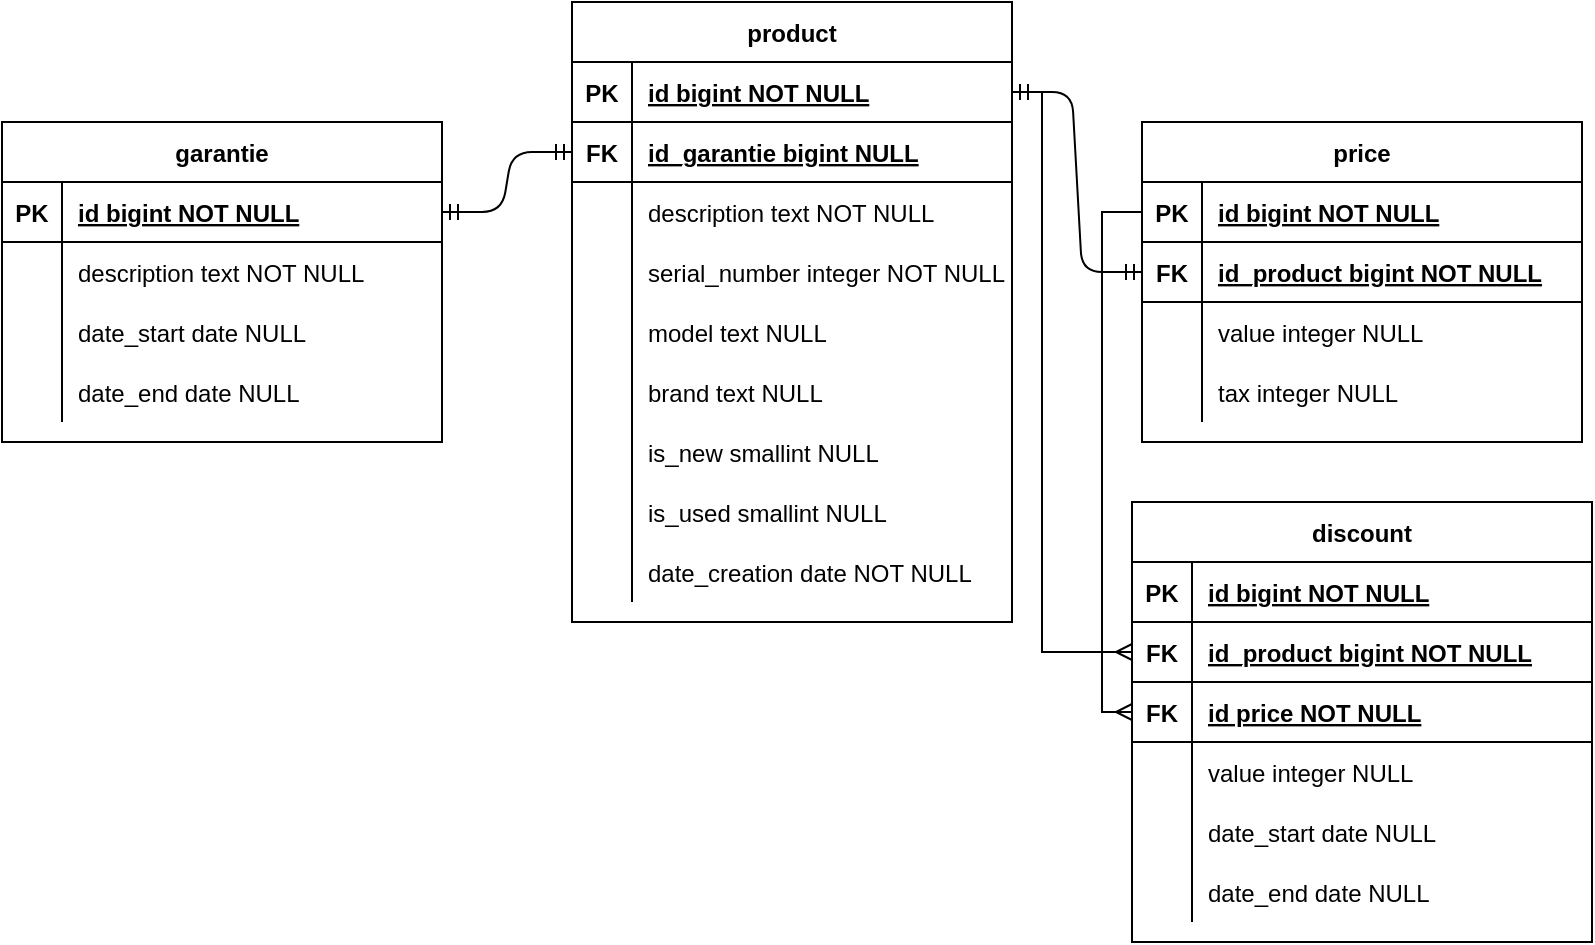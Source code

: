 <mxfile version="14.8.3" type="github">
  <diagram id="R2lEEEUBdFMjLlhIrx00" name="Page-1">
    <mxGraphModel dx="1182" dy="1832" grid="1" gridSize="10" guides="1" tooltips="1" connect="1" arrows="1" fold="1" page="1" pageScale="1" pageWidth="850" pageHeight="1100" math="0" shadow="0" extFonts="Permanent Marker^https://fonts.googleapis.com/css?family=Permanent+Marker">
      <root>
        <mxCell id="0" />
        <mxCell id="1" parent="0" />
        <mxCell id="xagKB5DLQkzwOVzmP2za-1" value="product" style="shape=table;startSize=30;container=1;collapsible=1;childLayout=tableLayout;fixedRows=1;rowLines=0;fontStyle=1;align=center;resizeLast=1;" vertex="1" parent="1">
          <mxGeometry x="315" y="-660" width="220" height="310" as="geometry" />
        </mxCell>
        <mxCell id="xagKB5DLQkzwOVzmP2za-2" value="" style="shape=partialRectangle;collapsible=0;dropTarget=0;pointerEvents=0;fillColor=none;top=0;left=0;bottom=1;right=0;points=[[0,0.5],[1,0.5]];portConstraint=eastwest;" vertex="1" parent="xagKB5DLQkzwOVzmP2za-1">
          <mxGeometry y="30" width="220" height="30" as="geometry" />
        </mxCell>
        <mxCell id="xagKB5DLQkzwOVzmP2za-3" value="PK" style="shape=partialRectangle;connectable=0;fillColor=none;top=0;left=0;bottom=0;right=0;fontStyle=1;overflow=hidden;" vertex="1" parent="xagKB5DLQkzwOVzmP2za-2">
          <mxGeometry width="30" height="30" as="geometry" />
        </mxCell>
        <mxCell id="xagKB5DLQkzwOVzmP2za-4" value="id bigint NOT NULL" style="shape=partialRectangle;connectable=0;fillColor=none;top=0;left=0;bottom=0;right=0;align=left;spacingLeft=6;fontStyle=5;overflow=hidden;" vertex="1" parent="xagKB5DLQkzwOVzmP2za-2">
          <mxGeometry x="30" width="190" height="30" as="geometry" />
        </mxCell>
        <mxCell id="xagKB5DLQkzwOVzmP2za-26" value="" style="shape=partialRectangle;collapsible=0;dropTarget=0;pointerEvents=0;fillColor=none;top=0;left=0;bottom=1;right=0;points=[[0,0.5],[1,0.5]];portConstraint=eastwest;" vertex="1" parent="xagKB5DLQkzwOVzmP2za-1">
          <mxGeometry y="60" width="220" height="30" as="geometry" />
        </mxCell>
        <mxCell id="xagKB5DLQkzwOVzmP2za-27" value="FK" style="shape=partialRectangle;connectable=0;fillColor=none;top=0;left=0;bottom=0;right=0;fontStyle=1;overflow=hidden;" vertex="1" parent="xagKB5DLQkzwOVzmP2za-26">
          <mxGeometry width="30" height="30" as="geometry" />
        </mxCell>
        <mxCell id="xagKB5DLQkzwOVzmP2za-28" value="id_garantie bigint NULL" style="shape=partialRectangle;connectable=0;fillColor=none;top=0;left=0;bottom=0;right=0;align=left;spacingLeft=6;fontStyle=5;overflow=hidden;" vertex="1" parent="xagKB5DLQkzwOVzmP2za-26">
          <mxGeometry x="30" width="190" height="30" as="geometry" />
        </mxCell>
        <mxCell id="xagKB5DLQkzwOVzmP2za-5" value="" style="shape=partialRectangle;collapsible=0;dropTarget=0;pointerEvents=0;fillColor=none;top=0;left=0;bottom=0;right=0;points=[[0,0.5],[1,0.5]];portConstraint=eastwest;" vertex="1" parent="xagKB5DLQkzwOVzmP2za-1">
          <mxGeometry y="90" width="220" height="30" as="geometry" />
        </mxCell>
        <mxCell id="xagKB5DLQkzwOVzmP2za-6" value="" style="shape=partialRectangle;connectable=0;fillColor=none;top=0;left=0;bottom=0;right=0;editable=1;overflow=hidden;" vertex="1" parent="xagKB5DLQkzwOVzmP2za-5">
          <mxGeometry width="30" height="30" as="geometry" />
        </mxCell>
        <mxCell id="xagKB5DLQkzwOVzmP2za-7" value="description text NOT NULL" style="shape=partialRectangle;connectable=0;fillColor=none;top=0;left=0;bottom=0;right=0;align=left;spacingLeft=6;overflow=hidden;" vertex="1" parent="xagKB5DLQkzwOVzmP2za-5">
          <mxGeometry x="30" width="190" height="30" as="geometry" />
        </mxCell>
        <mxCell id="xagKB5DLQkzwOVzmP2za-8" value="" style="shape=partialRectangle;collapsible=0;dropTarget=0;pointerEvents=0;fillColor=none;top=0;left=0;bottom=0;right=0;points=[[0,0.5],[1,0.5]];portConstraint=eastwest;" vertex="1" parent="xagKB5DLQkzwOVzmP2za-1">
          <mxGeometry y="120" width="220" height="30" as="geometry" />
        </mxCell>
        <mxCell id="xagKB5DLQkzwOVzmP2za-9" value="" style="shape=partialRectangle;connectable=0;fillColor=none;top=0;left=0;bottom=0;right=0;editable=1;overflow=hidden;" vertex="1" parent="xagKB5DLQkzwOVzmP2za-8">
          <mxGeometry width="30" height="30" as="geometry" />
        </mxCell>
        <mxCell id="xagKB5DLQkzwOVzmP2za-10" value="serial_number integer NOT NULL" style="shape=partialRectangle;connectable=0;fillColor=none;top=0;left=0;bottom=0;right=0;align=left;spacingLeft=6;overflow=hidden;" vertex="1" parent="xagKB5DLQkzwOVzmP2za-8">
          <mxGeometry x="30" width="190" height="30" as="geometry" />
        </mxCell>
        <mxCell id="xagKB5DLQkzwOVzmP2za-17" value="" style="shape=partialRectangle;collapsible=0;dropTarget=0;pointerEvents=0;fillColor=none;top=0;left=0;bottom=0;right=0;points=[[0,0.5],[1,0.5]];portConstraint=eastwest;" vertex="1" parent="xagKB5DLQkzwOVzmP2za-1">
          <mxGeometry y="150" width="220" height="30" as="geometry" />
        </mxCell>
        <mxCell id="xagKB5DLQkzwOVzmP2za-18" value="" style="shape=partialRectangle;connectable=0;fillColor=none;top=0;left=0;bottom=0;right=0;editable=1;overflow=hidden;" vertex="1" parent="xagKB5DLQkzwOVzmP2za-17">
          <mxGeometry width="30" height="30" as="geometry" />
        </mxCell>
        <mxCell id="xagKB5DLQkzwOVzmP2za-19" value="model text NULL" style="shape=partialRectangle;connectable=0;fillColor=none;top=0;left=0;bottom=0;right=0;align=left;spacingLeft=6;overflow=hidden;" vertex="1" parent="xagKB5DLQkzwOVzmP2za-17">
          <mxGeometry x="30" width="190" height="30" as="geometry" />
        </mxCell>
        <mxCell id="xagKB5DLQkzwOVzmP2za-11" value="" style="shape=partialRectangle;collapsible=0;dropTarget=0;pointerEvents=0;fillColor=none;top=0;left=0;bottom=0;right=0;points=[[0,0.5],[1,0.5]];portConstraint=eastwest;" vertex="1" parent="xagKB5DLQkzwOVzmP2za-1">
          <mxGeometry y="180" width="220" height="30" as="geometry" />
        </mxCell>
        <mxCell id="xagKB5DLQkzwOVzmP2za-12" value="" style="shape=partialRectangle;connectable=0;fillColor=none;top=0;left=0;bottom=0;right=0;editable=1;overflow=hidden;" vertex="1" parent="xagKB5DLQkzwOVzmP2za-11">
          <mxGeometry width="30" height="30" as="geometry" />
        </mxCell>
        <mxCell id="xagKB5DLQkzwOVzmP2za-13" value="brand text NULL" style="shape=partialRectangle;connectable=0;fillColor=none;top=0;left=0;bottom=0;right=0;align=left;spacingLeft=6;overflow=hidden;" vertex="1" parent="xagKB5DLQkzwOVzmP2za-11">
          <mxGeometry x="30" width="190" height="30" as="geometry" />
        </mxCell>
        <mxCell id="xagKB5DLQkzwOVzmP2za-14" value="" style="shape=partialRectangle;collapsible=0;dropTarget=0;pointerEvents=0;fillColor=none;top=0;left=0;bottom=0;right=0;points=[[0,0.5],[1,0.5]];portConstraint=eastwest;" vertex="1" parent="xagKB5DLQkzwOVzmP2za-1">
          <mxGeometry y="210" width="220" height="30" as="geometry" />
        </mxCell>
        <mxCell id="xagKB5DLQkzwOVzmP2za-15" value="" style="shape=partialRectangle;connectable=0;fillColor=none;top=0;left=0;bottom=0;right=0;editable=1;overflow=hidden;" vertex="1" parent="xagKB5DLQkzwOVzmP2za-14">
          <mxGeometry width="30" height="30" as="geometry" />
        </mxCell>
        <mxCell id="xagKB5DLQkzwOVzmP2za-16" value="is_new smallint NULL" style="shape=partialRectangle;connectable=0;fillColor=none;top=0;left=0;bottom=0;right=0;align=left;spacingLeft=6;overflow=hidden;" vertex="1" parent="xagKB5DLQkzwOVzmP2za-14">
          <mxGeometry x="30" width="190" height="30" as="geometry" />
        </mxCell>
        <mxCell id="xagKB5DLQkzwOVzmP2za-20" value="" style="shape=partialRectangle;collapsible=0;dropTarget=0;pointerEvents=0;fillColor=none;top=0;left=0;bottom=0;right=0;points=[[0,0.5],[1,0.5]];portConstraint=eastwest;" vertex="1" parent="xagKB5DLQkzwOVzmP2za-1">
          <mxGeometry y="240" width="220" height="30" as="geometry" />
        </mxCell>
        <mxCell id="xagKB5DLQkzwOVzmP2za-21" value="" style="shape=partialRectangle;connectable=0;fillColor=none;top=0;left=0;bottom=0;right=0;editable=1;overflow=hidden;" vertex="1" parent="xagKB5DLQkzwOVzmP2za-20">
          <mxGeometry width="30" height="30" as="geometry" />
        </mxCell>
        <mxCell id="xagKB5DLQkzwOVzmP2za-22" value="is_used smallint NULL" style="shape=partialRectangle;connectable=0;fillColor=none;top=0;left=0;bottom=0;right=0;align=left;spacingLeft=6;overflow=hidden;" vertex="1" parent="xagKB5DLQkzwOVzmP2za-20">
          <mxGeometry x="30" width="190" height="30" as="geometry" />
        </mxCell>
        <mxCell id="xagKB5DLQkzwOVzmP2za-29" value="" style="shape=partialRectangle;collapsible=0;dropTarget=0;pointerEvents=0;fillColor=none;top=0;left=0;bottom=0;right=0;points=[[0,0.5],[1,0.5]];portConstraint=eastwest;" vertex="1" parent="xagKB5DLQkzwOVzmP2za-1">
          <mxGeometry y="270" width="220" height="30" as="geometry" />
        </mxCell>
        <mxCell id="xagKB5DLQkzwOVzmP2za-30" value="" style="shape=partialRectangle;connectable=0;fillColor=none;top=0;left=0;bottom=0;right=0;editable=1;overflow=hidden;" vertex="1" parent="xagKB5DLQkzwOVzmP2za-29">
          <mxGeometry width="30" height="30" as="geometry" />
        </mxCell>
        <mxCell id="xagKB5DLQkzwOVzmP2za-31" value="date_creation date NOT NULL" style="shape=partialRectangle;connectable=0;fillColor=none;top=0;left=0;bottom=0;right=0;align=left;spacingLeft=6;overflow=hidden;" vertex="1" parent="xagKB5DLQkzwOVzmP2za-29">
          <mxGeometry x="30" width="190" height="30" as="geometry" />
        </mxCell>
        <mxCell id="xagKB5DLQkzwOVzmP2za-32" value="garantie" style="shape=table;startSize=30;container=1;collapsible=1;childLayout=tableLayout;fixedRows=1;rowLines=0;fontStyle=1;align=center;resizeLast=1;" vertex="1" parent="1">
          <mxGeometry x="30" y="-600" width="220" height="160" as="geometry" />
        </mxCell>
        <mxCell id="xagKB5DLQkzwOVzmP2za-33" value="" style="shape=partialRectangle;collapsible=0;dropTarget=0;pointerEvents=0;fillColor=none;top=0;left=0;bottom=1;right=0;points=[[0,0.5],[1,0.5]];portConstraint=eastwest;" vertex="1" parent="xagKB5DLQkzwOVzmP2za-32">
          <mxGeometry y="30" width="220" height="30" as="geometry" />
        </mxCell>
        <mxCell id="xagKB5DLQkzwOVzmP2za-34" value="PK" style="shape=partialRectangle;connectable=0;fillColor=none;top=0;left=0;bottom=0;right=0;fontStyle=1;overflow=hidden;" vertex="1" parent="xagKB5DLQkzwOVzmP2za-33">
          <mxGeometry width="30" height="30" as="geometry" />
        </mxCell>
        <mxCell id="xagKB5DLQkzwOVzmP2za-35" value="id bigint NOT NULL" style="shape=partialRectangle;connectable=0;fillColor=none;top=0;left=0;bottom=0;right=0;align=left;spacingLeft=6;fontStyle=5;overflow=hidden;" vertex="1" parent="xagKB5DLQkzwOVzmP2za-33">
          <mxGeometry x="30" width="190" height="30" as="geometry" />
        </mxCell>
        <mxCell id="xagKB5DLQkzwOVzmP2za-36" value="" style="shape=partialRectangle;collapsible=0;dropTarget=0;pointerEvents=0;fillColor=none;top=0;left=0;bottom=0;right=0;points=[[0,0.5],[1,0.5]];portConstraint=eastwest;" vertex="1" parent="xagKB5DLQkzwOVzmP2za-32">
          <mxGeometry y="60" width="220" height="30" as="geometry" />
        </mxCell>
        <mxCell id="xagKB5DLQkzwOVzmP2za-37" value="" style="shape=partialRectangle;connectable=0;fillColor=none;top=0;left=0;bottom=0;right=0;editable=1;overflow=hidden;" vertex="1" parent="xagKB5DLQkzwOVzmP2za-36">
          <mxGeometry width="30" height="30" as="geometry" />
        </mxCell>
        <mxCell id="xagKB5DLQkzwOVzmP2za-38" value="description text NOT NULL" style="shape=partialRectangle;connectable=0;fillColor=none;top=0;left=0;bottom=0;right=0;align=left;spacingLeft=6;overflow=hidden;" vertex="1" parent="xagKB5DLQkzwOVzmP2za-36">
          <mxGeometry x="30" width="190" height="30" as="geometry" />
        </mxCell>
        <mxCell id="xagKB5DLQkzwOVzmP2za-39" value="" style="shape=partialRectangle;collapsible=0;dropTarget=0;pointerEvents=0;fillColor=none;top=0;left=0;bottom=0;right=0;points=[[0,0.5],[1,0.5]];portConstraint=eastwest;" vertex="1" parent="xagKB5DLQkzwOVzmP2za-32">
          <mxGeometry y="90" width="220" height="30" as="geometry" />
        </mxCell>
        <mxCell id="xagKB5DLQkzwOVzmP2za-40" value="" style="shape=partialRectangle;connectable=0;fillColor=none;top=0;left=0;bottom=0;right=0;editable=1;overflow=hidden;" vertex="1" parent="xagKB5DLQkzwOVzmP2za-39">
          <mxGeometry width="30" height="30" as="geometry" />
        </mxCell>
        <mxCell id="xagKB5DLQkzwOVzmP2za-41" value="date_start date NULL" style="shape=partialRectangle;connectable=0;fillColor=none;top=0;left=0;bottom=0;right=0;align=left;spacingLeft=6;overflow=hidden;" vertex="1" parent="xagKB5DLQkzwOVzmP2za-39">
          <mxGeometry x="30" width="190" height="30" as="geometry" />
        </mxCell>
        <mxCell id="xagKB5DLQkzwOVzmP2za-46" value="" style="shape=partialRectangle;collapsible=0;dropTarget=0;pointerEvents=0;fillColor=none;top=0;left=0;bottom=0;right=0;points=[[0,0.5],[1,0.5]];portConstraint=eastwest;" vertex="1" parent="xagKB5DLQkzwOVzmP2za-32">
          <mxGeometry y="120" width="220" height="30" as="geometry" />
        </mxCell>
        <mxCell id="xagKB5DLQkzwOVzmP2za-47" value="" style="shape=partialRectangle;connectable=0;fillColor=none;top=0;left=0;bottom=0;right=0;editable=1;overflow=hidden;" vertex="1" parent="xagKB5DLQkzwOVzmP2za-46">
          <mxGeometry width="30" height="30" as="geometry" />
        </mxCell>
        <mxCell id="xagKB5DLQkzwOVzmP2za-48" value="date_end date NULL" style="shape=partialRectangle;connectable=0;fillColor=none;top=0;left=0;bottom=0;right=0;align=left;spacingLeft=6;overflow=hidden;" vertex="1" parent="xagKB5DLQkzwOVzmP2za-46">
          <mxGeometry x="30" width="190" height="30" as="geometry" />
        </mxCell>
        <mxCell id="xagKB5DLQkzwOVzmP2za-80" value="" style="edgeStyle=entityRelationEdgeStyle;fontSize=12;html=1;endArrow=ERmandOne;startArrow=ERmandOne;entryX=0;entryY=0.5;entryDx=0;entryDy=0;" edge="1" parent="1" source="xagKB5DLQkzwOVzmP2za-33" target="xagKB5DLQkzwOVzmP2za-26">
          <mxGeometry width="100" height="100" relative="1" as="geometry">
            <mxPoint x="380" y="520" as="sourcePoint" />
            <mxPoint x="480" y="420" as="targetPoint" />
          </mxGeometry>
        </mxCell>
        <mxCell id="xagKB5DLQkzwOVzmP2za-100" value="price" style="shape=table;startSize=30;container=1;collapsible=1;childLayout=tableLayout;fixedRows=1;rowLines=0;fontStyle=1;align=center;resizeLast=1;" vertex="1" parent="1">
          <mxGeometry x="600" y="-600" width="220" height="160" as="geometry" />
        </mxCell>
        <mxCell id="xagKB5DLQkzwOVzmP2za-101" value="" style="shape=partialRectangle;collapsible=0;dropTarget=0;pointerEvents=0;fillColor=none;top=0;left=0;bottom=1;right=0;points=[[0,0.5],[1,0.5]];portConstraint=eastwest;" vertex="1" parent="xagKB5DLQkzwOVzmP2za-100">
          <mxGeometry y="30" width="220" height="30" as="geometry" />
        </mxCell>
        <mxCell id="xagKB5DLQkzwOVzmP2za-102" value="PK" style="shape=partialRectangle;connectable=0;fillColor=none;top=0;left=0;bottom=0;right=0;fontStyle=1;overflow=hidden;" vertex="1" parent="xagKB5DLQkzwOVzmP2za-101">
          <mxGeometry width="30" height="30" as="geometry" />
        </mxCell>
        <mxCell id="xagKB5DLQkzwOVzmP2za-103" value="id bigint NOT NULL" style="shape=partialRectangle;connectable=0;fillColor=none;top=0;left=0;bottom=0;right=0;align=left;spacingLeft=6;fontStyle=5;overflow=hidden;" vertex="1" parent="xagKB5DLQkzwOVzmP2za-101">
          <mxGeometry x="30" width="190" height="30" as="geometry" />
        </mxCell>
        <mxCell id="xagKB5DLQkzwOVzmP2za-113" value="" style="shape=partialRectangle;collapsible=0;dropTarget=0;pointerEvents=0;fillColor=none;top=0;left=0;bottom=1;right=0;points=[[0,0.5],[1,0.5]];portConstraint=eastwest;" vertex="1" parent="xagKB5DLQkzwOVzmP2za-100">
          <mxGeometry y="60" width="220" height="30" as="geometry" />
        </mxCell>
        <mxCell id="xagKB5DLQkzwOVzmP2za-114" value="FK" style="shape=partialRectangle;connectable=0;fillColor=none;top=0;left=0;bottom=0;right=0;fontStyle=1;overflow=hidden;" vertex="1" parent="xagKB5DLQkzwOVzmP2za-113">
          <mxGeometry width="30" height="30" as="geometry" />
        </mxCell>
        <mxCell id="xagKB5DLQkzwOVzmP2za-115" value="id_product bigint NOT NULL" style="shape=partialRectangle;connectable=0;fillColor=none;top=0;left=0;bottom=0;right=0;align=left;spacingLeft=6;fontStyle=5;overflow=hidden;" vertex="1" parent="xagKB5DLQkzwOVzmP2za-113">
          <mxGeometry x="30" width="190" height="30" as="geometry" />
        </mxCell>
        <mxCell id="xagKB5DLQkzwOVzmP2za-104" value="" style="shape=partialRectangle;collapsible=0;dropTarget=0;pointerEvents=0;fillColor=none;top=0;left=0;bottom=0;right=0;points=[[0,0.5],[1,0.5]];portConstraint=eastwest;" vertex="1" parent="xagKB5DLQkzwOVzmP2za-100">
          <mxGeometry y="90" width="220" height="30" as="geometry" />
        </mxCell>
        <mxCell id="xagKB5DLQkzwOVzmP2za-105" value="" style="shape=partialRectangle;connectable=0;fillColor=none;top=0;left=0;bottom=0;right=0;editable=1;overflow=hidden;" vertex="1" parent="xagKB5DLQkzwOVzmP2za-104">
          <mxGeometry width="30" height="30" as="geometry" />
        </mxCell>
        <mxCell id="xagKB5DLQkzwOVzmP2za-106" value="value integer NULL" style="shape=partialRectangle;connectable=0;fillColor=none;top=0;left=0;bottom=0;right=0;align=left;spacingLeft=6;overflow=hidden;" vertex="1" parent="xagKB5DLQkzwOVzmP2za-104">
          <mxGeometry x="30" width="190" height="30" as="geometry" />
        </mxCell>
        <mxCell id="xagKB5DLQkzwOVzmP2za-107" value="" style="shape=partialRectangle;collapsible=0;dropTarget=0;pointerEvents=0;fillColor=none;top=0;left=0;bottom=0;right=0;points=[[0,0.5],[1,0.5]];portConstraint=eastwest;" vertex="1" parent="xagKB5DLQkzwOVzmP2za-100">
          <mxGeometry y="120" width="220" height="30" as="geometry" />
        </mxCell>
        <mxCell id="xagKB5DLQkzwOVzmP2za-108" value="" style="shape=partialRectangle;connectable=0;fillColor=none;top=0;left=0;bottom=0;right=0;editable=1;overflow=hidden;" vertex="1" parent="xagKB5DLQkzwOVzmP2za-107">
          <mxGeometry width="30" height="30" as="geometry" />
        </mxCell>
        <mxCell id="xagKB5DLQkzwOVzmP2za-109" value="tax integer NULL" style="shape=partialRectangle;connectable=0;fillColor=none;top=0;left=0;bottom=0;right=0;align=left;spacingLeft=6;overflow=hidden;" vertex="1" parent="xagKB5DLQkzwOVzmP2za-107">
          <mxGeometry x="30" width="190" height="30" as="geometry" />
        </mxCell>
        <mxCell id="xagKB5DLQkzwOVzmP2za-116" value="" style="edgeStyle=entityRelationEdgeStyle;fontSize=12;html=1;endArrow=ERmandOne;startArrow=ERmandOne;entryX=0;entryY=0.5;entryDx=0;entryDy=0;exitX=1;exitY=0.5;exitDx=0;exitDy=0;" edge="1" parent="1" source="xagKB5DLQkzwOVzmP2za-2" target="xagKB5DLQkzwOVzmP2za-113">
          <mxGeometry width="100" height="100" relative="1" as="geometry">
            <mxPoint x="380" y="-300" as="sourcePoint" />
            <mxPoint x="480" y="-400" as="targetPoint" />
          </mxGeometry>
        </mxCell>
        <mxCell id="xagKB5DLQkzwOVzmP2za-117" value="discount" style="shape=table;startSize=30;container=1;collapsible=1;childLayout=tableLayout;fixedRows=1;rowLines=0;fontStyle=1;align=center;resizeLast=1;" vertex="1" parent="1">
          <mxGeometry x="595" y="-410" width="230" height="220" as="geometry" />
        </mxCell>
        <mxCell id="xagKB5DLQkzwOVzmP2za-118" value="" style="shape=partialRectangle;collapsible=0;dropTarget=0;pointerEvents=0;fillColor=none;top=0;left=0;bottom=1;right=0;points=[[0,0.5],[1,0.5]];portConstraint=eastwest;" vertex="1" parent="xagKB5DLQkzwOVzmP2za-117">
          <mxGeometry y="30" width="230" height="30" as="geometry" />
        </mxCell>
        <mxCell id="xagKB5DLQkzwOVzmP2za-119" value="PK" style="shape=partialRectangle;connectable=0;fillColor=none;top=0;left=0;bottom=0;right=0;fontStyle=1;overflow=hidden;" vertex="1" parent="xagKB5DLQkzwOVzmP2za-118">
          <mxGeometry width="30" height="30" as="geometry" />
        </mxCell>
        <mxCell id="xagKB5DLQkzwOVzmP2za-120" value="id bigint NOT NULL" style="shape=partialRectangle;connectable=0;fillColor=none;top=0;left=0;bottom=0;right=0;align=left;spacingLeft=6;fontStyle=5;overflow=hidden;" vertex="1" parent="xagKB5DLQkzwOVzmP2za-118">
          <mxGeometry x="30" width="200" height="30" as="geometry" />
        </mxCell>
        <mxCell id="xagKB5DLQkzwOVzmP2za-131" value="" style="shape=partialRectangle;collapsible=0;dropTarget=0;pointerEvents=0;fillColor=none;top=0;left=0;bottom=1;right=0;points=[[0,0.5],[1,0.5]];portConstraint=eastwest;" vertex="1" parent="xagKB5DLQkzwOVzmP2za-117">
          <mxGeometry y="60" width="230" height="30" as="geometry" />
        </mxCell>
        <mxCell id="xagKB5DLQkzwOVzmP2za-132" value="FK" style="shape=partialRectangle;connectable=0;fillColor=none;top=0;left=0;bottom=0;right=0;fontStyle=1;overflow=hidden;" vertex="1" parent="xagKB5DLQkzwOVzmP2za-131">
          <mxGeometry width="30" height="30" as="geometry" />
        </mxCell>
        <mxCell id="xagKB5DLQkzwOVzmP2za-133" value="id_product bigint NOT NULL" style="shape=partialRectangle;connectable=0;fillColor=none;top=0;left=0;bottom=0;right=0;align=left;spacingLeft=6;fontStyle=5;overflow=hidden;" vertex="1" parent="xagKB5DLQkzwOVzmP2za-131">
          <mxGeometry x="30" width="200" height="30" as="geometry" />
        </mxCell>
        <mxCell id="xagKB5DLQkzwOVzmP2za-134" value="" style="shape=partialRectangle;collapsible=0;dropTarget=0;pointerEvents=0;fillColor=none;top=0;left=0;bottom=1;right=0;points=[[0,0.5],[1,0.5]];portConstraint=eastwest;" vertex="1" parent="xagKB5DLQkzwOVzmP2za-117">
          <mxGeometry y="90" width="230" height="30" as="geometry" />
        </mxCell>
        <mxCell id="xagKB5DLQkzwOVzmP2za-135" value="FK" style="shape=partialRectangle;connectable=0;fillColor=none;top=0;left=0;bottom=0;right=0;fontStyle=1;overflow=hidden;" vertex="1" parent="xagKB5DLQkzwOVzmP2za-134">
          <mxGeometry width="30" height="30" as="geometry" />
        </mxCell>
        <mxCell id="xagKB5DLQkzwOVzmP2za-136" value="id price NOT NULL" style="shape=partialRectangle;connectable=0;fillColor=none;top=0;left=0;bottom=0;right=0;align=left;spacingLeft=6;fontStyle=5;overflow=hidden;" vertex="1" parent="xagKB5DLQkzwOVzmP2za-134">
          <mxGeometry x="30" width="200" height="30" as="geometry" />
        </mxCell>
        <mxCell id="xagKB5DLQkzwOVzmP2za-121" value="" style="shape=partialRectangle;collapsible=0;dropTarget=0;pointerEvents=0;fillColor=none;top=0;left=0;bottom=0;right=0;points=[[0,0.5],[1,0.5]];portConstraint=eastwest;" vertex="1" parent="xagKB5DLQkzwOVzmP2za-117">
          <mxGeometry y="120" width="230" height="30" as="geometry" />
        </mxCell>
        <mxCell id="xagKB5DLQkzwOVzmP2za-122" value="" style="shape=partialRectangle;connectable=0;fillColor=none;top=0;left=0;bottom=0;right=0;editable=1;overflow=hidden;" vertex="1" parent="xagKB5DLQkzwOVzmP2za-121">
          <mxGeometry width="30" height="30" as="geometry" />
        </mxCell>
        <mxCell id="xagKB5DLQkzwOVzmP2za-123" value="value integer NULL" style="shape=partialRectangle;connectable=0;fillColor=none;top=0;left=0;bottom=0;right=0;align=left;spacingLeft=6;overflow=hidden;" vertex="1" parent="xagKB5DLQkzwOVzmP2za-121">
          <mxGeometry x="30" width="200" height="30" as="geometry" />
        </mxCell>
        <mxCell id="xagKB5DLQkzwOVzmP2za-124" value="" style="shape=partialRectangle;collapsible=0;dropTarget=0;pointerEvents=0;fillColor=none;top=0;left=0;bottom=0;right=0;points=[[0,0.5],[1,0.5]];portConstraint=eastwest;" vertex="1" parent="xagKB5DLQkzwOVzmP2za-117">
          <mxGeometry y="150" width="230" height="30" as="geometry" />
        </mxCell>
        <mxCell id="xagKB5DLQkzwOVzmP2za-125" value="" style="shape=partialRectangle;connectable=0;fillColor=none;top=0;left=0;bottom=0;right=0;editable=1;overflow=hidden;" vertex="1" parent="xagKB5DLQkzwOVzmP2za-124">
          <mxGeometry width="30" height="30" as="geometry" />
        </mxCell>
        <mxCell id="xagKB5DLQkzwOVzmP2za-126" value="date_start date NULL" style="shape=partialRectangle;connectable=0;fillColor=none;top=0;left=0;bottom=0;right=0;align=left;spacingLeft=6;overflow=hidden;" vertex="1" parent="xagKB5DLQkzwOVzmP2za-124">
          <mxGeometry x="30" width="200" height="30" as="geometry" />
        </mxCell>
        <mxCell id="xagKB5DLQkzwOVzmP2za-127" value="" style="shape=partialRectangle;collapsible=0;dropTarget=0;pointerEvents=0;fillColor=none;top=0;left=0;bottom=0;right=0;points=[[0,0.5],[1,0.5]];portConstraint=eastwest;" vertex="1" parent="xagKB5DLQkzwOVzmP2za-117">
          <mxGeometry y="180" width="230" height="30" as="geometry" />
        </mxCell>
        <mxCell id="xagKB5DLQkzwOVzmP2za-128" value="" style="shape=partialRectangle;connectable=0;fillColor=none;top=0;left=0;bottom=0;right=0;editable=1;overflow=hidden;" vertex="1" parent="xagKB5DLQkzwOVzmP2za-127">
          <mxGeometry width="30" height="30" as="geometry" />
        </mxCell>
        <mxCell id="xagKB5DLQkzwOVzmP2za-129" value="date_end date NULL" style="shape=partialRectangle;connectable=0;fillColor=none;top=0;left=0;bottom=0;right=0;align=left;spacingLeft=6;overflow=hidden;" vertex="1" parent="xagKB5DLQkzwOVzmP2za-127">
          <mxGeometry x="30" width="200" height="30" as="geometry" />
        </mxCell>
        <mxCell id="xagKB5DLQkzwOVzmP2za-138" style="edgeStyle=orthogonalEdgeStyle;rounded=0;orthogonalLoop=1;jettySize=auto;html=1;exitX=0;exitY=0.5;exitDx=0;exitDy=0;entryX=0;entryY=0.5;entryDx=0;entryDy=0;endArrow=ERmany;endFill=0;" edge="1" parent="1" source="xagKB5DLQkzwOVzmP2za-101" target="xagKB5DLQkzwOVzmP2za-134">
          <mxGeometry relative="1" as="geometry" />
        </mxCell>
        <mxCell id="xagKB5DLQkzwOVzmP2za-139" style="edgeStyle=orthogonalEdgeStyle;rounded=0;orthogonalLoop=1;jettySize=auto;html=1;exitX=1;exitY=0.5;exitDx=0;exitDy=0;entryX=0;entryY=0.5;entryDx=0;entryDy=0;endArrow=ERmany;endFill=0;" edge="1" parent="1" source="xagKB5DLQkzwOVzmP2za-2" target="xagKB5DLQkzwOVzmP2za-131">
          <mxGeometry relative="1" as="geometry">
            <Array as="points">
              <mxPoint x="550" y="-615" />
              <mxPoint x="550" y="-335" />
            </Array>
          </mxGeometry>
        </mxCell>
      </root>
    </mxGraphModel>
  </diagram>
</mxfile>
